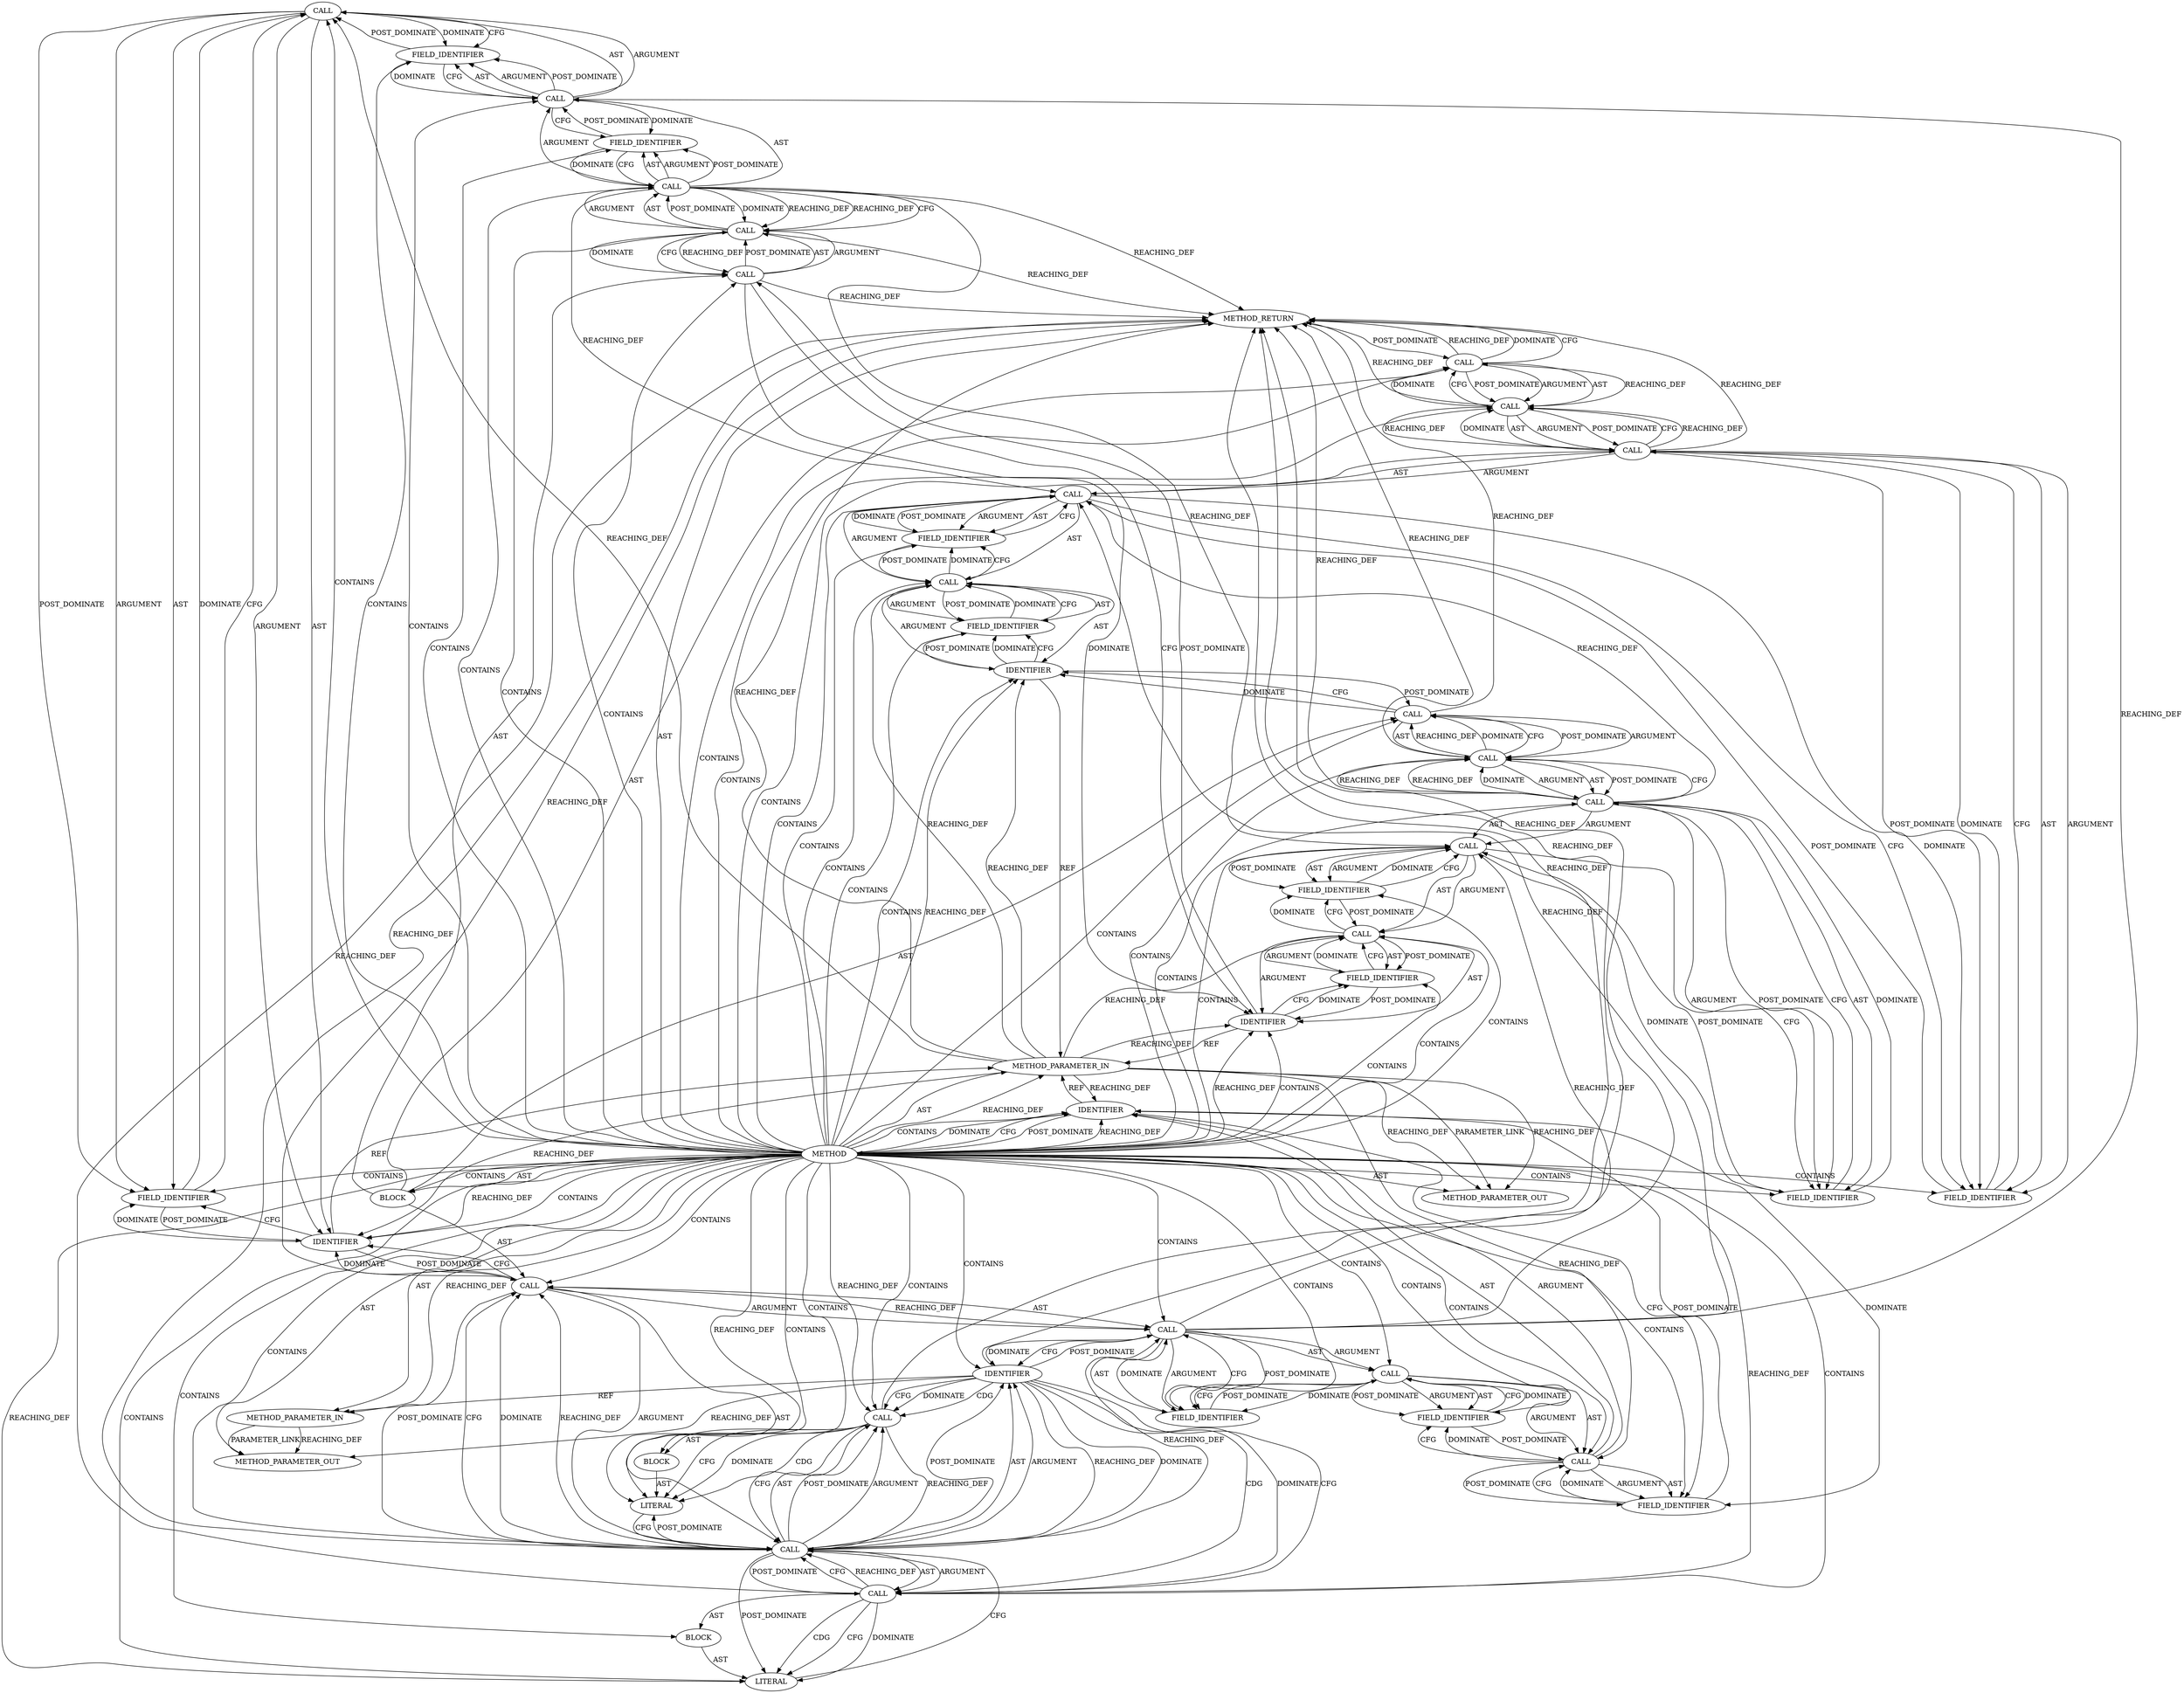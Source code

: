 digraph {
  1680 [label=CALL ORDER=1 ARGUMENT_INDEX=1 CODE="con->v2" COLUMN_NUMBER=16 METHOD_FULL_NAME="<operator>.indirectFieldAccess" LINE_NUMBER=556 TYPE_FULL_NAME="<empty>" DISPATCH_TYPE="STATIC_DISPATCH" SIGNATURE="" NAME="<operator>.indirectFieldAccess"]
  1672 [label=LITERAL ORDER=1 ARGUMENT_INDEX=1 CODE="0x1" COLUMN_NUMBER=43 LINE_NUMBER=554 TYPE_FULL_NAME="int"]
  1701 [label=FIELD_IDENTIFIER ORDER=2 ARGUMENT_INDEX=2 CODE="out_epil" COLUMN_NUMBER=16 LINE_NUMBER=558 CANONICAL_NAME="out_epil"]
  1670 [label=CALL ORDER=2 ARGUMENT_INDEX=2 CODE="FRAME_LATE_STATUS_ABORTED" COLUMN_NUMBER=43 METHOD_FULL_NAME="file_code_old-a282a2f-decode_preamble-524.c:51:51:FRAME_LATE_STATUS_ABORTED:0" LINE_NUMBER=554 TYPE_FULL_NAME="int" DISPATCH_TYPE="INLINED" SIGNATURE="" NAME="FRAME_LATE_STATUS_ABORTED"]
  1676 [label=CALL ORDER=2 ARGUMENT_INDEX=-1 CODE="cpu_to_le32s(&con->v2.out_epil.front_crc)" COLUMN_NUMBER=2 METHOD_FULL_NAME="cpu_to_le32s" LINE_NUMBER=556 TYPE_FULL_NAME="<empty>" DISPATCH_TYPE="STATIC_DISPATCH" SIGNATURE="" NAME="cpu_to_le32s"]
  1659 [label=BLOCK ORDER=3 ARGUMENT_INDEX=-1 CODE="{
	con->v2.out_epil.late_status = aborted ? FRAME_LATE_STATUS_ABORTED :
						 FRAME_LATE_STATUS_COMPLETE;
	cpu_to_le32s(&con->v2.out_epil.front_crc);
	cpu_to_le32s(&con->v2.out_epil.middle_crc);
	cpu_to_le32s(&con->v2.out_epil.data_crc);
}" COLUMN_NUMBER=1 LINE_NUMBER=553 TYPE_FULL_NAME="void"]
  1685 [label=CALL ORDER=3 ARGUMENT_INDEX=-1 CODE="cpu_to_le32s(&con->v2.out_epil.middle_crc)" COLUMN_NUMBER=2 METHOD_FULL_NAME="cpu_to_le32s" LINE_NUMBER=557 TYPE_FULL_NAME="<empty>" DISPATCH_TYPE="STATIC_DISPATCH" SIGNATURE="" NAME="cpu_to_le32s"]
  1661 [label=CALL ORDER=1 ARGUMENT_INDEX=1 CODE="con->v2.out_epil.late_status" COLUMN_NUMBER=2 METHOD_FULL_NAME="<operator>.fieldAccess" LINE_NUMBER=554 TYPE_FULL_NAME="<empty>" DISPATCH_TYPE="STATIC_DISPATCH" SIGNATURE="" NAME="<operator>.fieldAccess"]
  1678 [label=CALL ORDER=1 ARGUMENT_INDEX=1 CODE="con->v2.out_epil.front_crc" COLUMN_NUMBER=16 METHOD_FULL_NAME="<operator>.fieldAccess" LINE_NUMBER=556 TYPE_FULL_NAME="<empty>" DISPATCH_TYPE="STATIC_DISPATCH" SIGNATURE="" NAME="<operator>.fieldAccess"]
  1656 [label=METHOD COLUMN_NUMBER=1 LINE_NUMBER=552 COLUMN_NUMBER_END=42 IS_EXTERNAL=false SIGNATURE="void encode_epilogue_plain (ceph_connection*,bool)" NAME="encode_epilogue_plain" AST_PARENT_TYPE="TYPE_DECL" AST_PARENT_FULL_NAME="file_code_old-a282a2f-decode_preamble-524.c:<global>" ORDER=37 CODE="static void encode_epilogue_plain(struct ceph_connection *con, bool aborted)
{
	con->v2.out_epil.late_status = aborted ? FRAME_LATE_STATUS_ABORTED :
						 FRAME_LATE_STATUS_COMPLETE;
	cpu_to_le32s(&con->v2.out_epil.front_crc);
	cpu_to_le32s(&con->v2.out_epil.middle_crc);
	cpu_to_le32s(&con->v2.out_epil.data_crc);
}" FULL_NAME="encode_epilogue_plain" LINE_NUMBER_END=554 FILENAME="file_code_old-a282a2f-decode_preamble-524.c"]
  1679 [label=CALL ORDER=1 ARGUMENT_INDEX=1 CODE="con->v2.out_epil" COLUMN_NUMBER=16 METHOD_FULL_NAME="<operator>.fieldAccess" LINE_NUMBER=556 TYPE_FULL_NAME="<empty>" DISPATCH_TYPE="STATIC_DISPATCH" SIGNATURE="" NAME="<operator>.fieldAccess"]
  1683 [label=FIELD_IDENTIFIER ORDER=2 ARGUMENT_INDEX=2 CODE="out_epil" COLUMN_NUMBER=16 LINE_NUMBER=556 CANONICAL_NAME="out_epil"]
  1658 [label=METHOD_PARAMETER_IN ORDER=2 CODE="bool aborted" IS_VARIADIC=false COLUMN_NUMBER=64 LINE_NUMBER=552 TYPE_FULL_NAME="bool" EVALUATION_STRATEGY="BY_VALUE" INDEX=2 NAME="aborted"]
  1674 [label=BLOCK ORDER=1 ARGUMENT_INDEX=1 CODE="<empty>" TYPE_FULL_NAME="void"]
  1694 [label=CALL ORDER=4 ARGUMENT_INDEX=-1 CODE="cpu_to_le32s(&con->v2.out_epil.data_crc)" COLUMN_NUMBER=2 METHOD_FULL_NAME="cpu_to_le32s" LINE_NUMBER=558 TYPE_FULL_NAME="<empty>" DISPATCH_TYPE="STATIC_DISPATCH" SIGNATURE="" NAME="cpu_to_le32s"]
  1703 [label=METHOD_RETURN ORDER=4 CODE="RET" COLUMN_NUMBER=1 LINE_NUMBER=552 TYPE_FULL_NAME="void" EVALUATION_STRATEGY="BY_VALUE"]
  1673 [label=CALL ORDER=3 ARGUMENT_INDEX=3 CODE="FRAME_LATE_STATUS_COMPLETE" COLUMN_NUMBER=8 METHOD_FULL_NAME="file_code_old-a282a2f-decode_preamble-524.c:52:52:FRAME_LATE_STATUS_COMPLETE:0" LINE_NUMBER=555 TYPE_FULL_NAME="int" DISPATCH_TYPE="INLINED" SIGNATURE="" NAME="FRAME_LATE_STATUS_COMPLETE"]
  1691 [label=FIELD_IDENTIFIER ORDER=2 ARGUMENT_INDEX=2 CODE="v2" COLUMN_NUMBER=16 LINE_NUMBER=557 CANONICAL_NAME="v2"]
  1666 [label=FIELD_IDENTIFIER ORDER=2 ARGUMENT_INDEX=2 CODE="out_epil" COLUMN_NUMBER=2 LINE_NUMBER=554 CANONICAL_NAME="out_epil"]
  1657 [label=METHOD_PARAMETER_IN ORDER=1 CODE="struct ceph_connection *con" IS_VARIADIC=false COLUMN_NUMBER=35 LINE_NUMBER=552 TYPE_FULL_NAME="ceph_connection*" EVALUATION_STRATEGY="BY_VALUE" INDEX=1 NAME="con"]
  1695 [label=CALL ORDER=1 ARGUMENT_INDEX=1 CODE="&con->v2.out_epil.data_crc" COLUMN_NUMBER=15 METHOD_FULL_NAME="<operator>.addressOf" LINE_NUMBER=558 TYPE_FULL_NAME="<empty>" DISPATCH_TYPE="STATIC_DISPATCH" SIGNATURE="" NAME="<operator>.addressOf"]
  1702 [label=FIELD_IDENTIFIER ORDER=2 ARGUMENT_INDEX=2 CODE="data_crc" COLUMN_NUMBER=16 LINE_NUMBER=558 CANONICAL_NAME="data_crc"]
  1660 [label=CALL ORDER=1 ARGUMENT_INDEX=-1 CODE="con->v2.out_epil.late_status = aborted ? FRAME_LATE_STATUS_ABORTED :
						 FRAME_LATE_STATUS_COMPLETE" COLUMN_NUMBER=2 METHOD_FULL_NAME="<operator>.assignment" LINE_NUMBER=554 TYPE_FULL_NAME="<empty>" DISPATCH_TYPE="STATIC_DISPATCH" SIGNATURE="" NAME="<operator>.assignment"]
  1696 [label=CALL ORDER=1 ARGUMENT_INDEX=1 CODE="con->v2.out_epil.data_crc" COLUMN_NUMBER=16 METHOD_FULL_NAME="<operator>.fieldAccess" LINE_NUMBER=558 TYPE_FULL_NAME="<empty>" DISPATCH_TYPE="STATIC_DISPATCH" SIGNATURE="" NAME="<operator>.fieldAccess"]
  1681 [label=IDENTIFIER ORDER=1 ARGUMENT_INDEX=1 CODE="con" COLUMN_NUMBER=16 LINE_NUMBER=556 TYPE_FULL_NAME="ceph_connection*" NAME="con"]
  1665 [label=FIELD_IDENTIFIER ORDER=2 ARGUMENT_INDEX=2 CODE="v2" COLUMN_NUMBER=2 LINE_NUMBER=554 CANONICAL_NAME="v2"]
  1690 [label=IDENTIFIER ORDER=1 ARGUMENT_INDEX=1 CODE="con" COLUMN_NUMBER=16 LINE_NUMBER=557 TYPE_FULL_NAME="ceph_connection*" NAME="con"]
  1687 [label=CALL ORDER=1 ARGUMENT_INDEX=1 CODE="con->v2.out_epil.middle_crc" COLUMN_NUMBER=16 METHOD_FULL_NAME="<operator>.fieldAccess" LINE_NUMBER=557 TYPE_FULL_NAME="<empty>" DISPATCH_TYPE="STATIC_DISPATCH" SIGNATURE="" NAME="<operator>.fieldAccess"]
  1671 [label=BLOCK ORDER=1 ARGUMENT_INDEX=1 CODE="<empty>" TYPE_FULL_NAME="void"]
  1693 [label=FIELD_IDENTIFIER ORDER=2 ARGUMENT_INDEX=2 CODE="middle_crc" COLUMN_NUMBER=16 LINE_NUMBER=557 CANONICAL_NAME="middle_crc"]
  1669 [label=IDENTIFIER ORDER=1 ARGUMENT_INDEX=1 CODE="aborted" COLUMN_NUMBER=33 LINE_NUMBER=554 TYPE_FULL_NAME="bool" NAME="aborted"]
  1675 [label=LITERAL ORDER=1 ARGUMENT_INDEX=1 CODE="0xe" COLUMN_NUMBER=8 LINE_NUMBER=555 TYPE_FULL_NAME="int"]
  13049 [label=METHOD_PARAMETER_OUT ORDER=2 CODE="bool aborted" IS_VARIADIC=false COLUMN_NUMBER=64 LINE_NUMBER=552 TYPE_FULL_NAME="bool" EVALUATION_STRATEGY="BY_VALUE" INDEX=2 NAME="aborted"]
  1698 [label=CALL ORDER=1 ARGUMENT_INDEX=1 CODE="con->v2" COLUMN_NUMBER=16 METHOD_FULL_NAME="<operator>.indirectFieldAccess" LINE_NUMBER=558 TYPE_FULL_NAME="<empty>" DISPATCH_TYPE="STATIC_DISPATCH" SIGNATURE="" NAME="<operator>.indirectFieldAccess"]
  1667 [label=FIELD_IDENTIFIER ORDER=2 ARGUMENT_INDEX=2 CODE="late_status" COLUMN_NUMBER=2 LINE_NUMBER=554 CANONICAL_NAME="late_status"]
  1686 [label=CALL ORDER=1 ARGUMENT_INDEX=1 CODE="&con->v2.out_epil.middle_crc" COLUMN_NUMBER=15 METHOD_FULL_NAME="<operator>.addressOf" LINE_NUMBER=557 TYPE_FULL_NAME="<empty>" DISPATCH_TYPE="STATIC_DISPATCH" SIGNATURE="" NAME="<operator>.addressOf"]
  1663 [label=CALL ORDER=1 ARGUMENT_INDEX=1 CODE="con->v2" COLUMN_NUMBER=2 METHOD_FULL_NAME="<operator>.indirectFieldAccess" LINE_NUMBER=554 TYPE_FULL_NAME="<empty>" DISPATCH_TYPE="STATIC_DISPATCH" SIGNATURE="" NAME="<operator>.indirectFieldAccess"]
  1692 [label=FIELD_IDENTIFIER ORDER=2 ARGUMENT_INDEX=2 CODE="out_epil" COLUMN_NUMBER=16 LINE_NUMBER=557 CANONICAL_NAME="out_epil"]
  1699 [label=IDENTIFIER ORDER=1 ARGUMENT_INDEX=1 CODE="con" COLUMN_NUMBER=16 LINE_NUMBER=558 TYPE_FULL_NAME="ceph_connection*" NAME="con"]
  1697 [label=CALL ORDER=1 ARGUMENT_INDEX=1 CODE="con->v2.out_epil" COLUMN_NUMBER=16 METHOD_FULL_NAME="<operator>.fieldAccess" LINE_NUMBER=558 TYPE_FULL_NAME="<empty>" DISPATCH_TYPE="STATIC_DISPATCH" SIGNATURE="" NAME="<operator>.fieldAccess"]
  1689 [label=CALL ORDER=1 ARGUMENT_INDEX=1 CODE="con->v2" COLUMN_NUMBER=16 METHOD_FULL_NAME="<operator>.indirectFieldAccess" LINE_NUMBER=557 TYPE_FULL_NAME="<empty>" DISPATCH_TYPE="STATIC_DISPATCH" SIGNATURE="" NAME="<operator>.indirectFieldAccess"]
  13048 [label=METHOD_PARAMETER_OUT ORDER=1 CODE="struct ceph_connection *con" IS_VARIADIC=false COLUMN_NUMBER=35 LINE_NUMBER=552 TYPE_FULL_NAME="ceph_connection*" EVALUATION_STRATEGY="BY_VALUE" INDEX=1 NAME="con"]
  1668 [label=CALL ORDER=2 ARGUMENT_INDEX=2 CODE="aborted ? FRAME_LATE_STATUS_ABORTED :
						 FRAME_LATE_STATUS_COMPLETE" COLUMN_NUMBER=33 METHOD_FULL_NAME="<operator>.conditional" LINE_NUMBER=554 TYPE_FULL_NAME="<empty>" DISPATCH_TYPE="STATIC_DISPATCH" SIGNATURE="" NAME="<operator>.conditional"]
  1662 [label=CALL ORDER=1 ARGUMENT_INDEX=1 CODE="con->v2.out_epil" COLUMN_NUMBER=2 METHOD_FULL_NAME="<operator>.fieldAccess" LINE_NUMBER=554 TYPE_FULL_NAME="<empty>" DISPATCH_TYPE="STATIC_DISPATCH" SIGNATURE="" NAME="<operator>.fieldAccess"]
  1688 [label=CALL ORDER=1 ARGUMENT_INDEX=1 CODE="con->v2.out_epil" COLUMN_NUMBER=16 METHOD_FULL_NAME="<operator>.fieldAccess" LINE_NUMBER=557 TYPE_FULL_NAME="<empty>" DISPATCH_TYPE="STATIC_DISPATCH" SIGNATURE="" NAME="<operator>.fieldAccess"]
  1684 [label=FIELD_IDENTIFIER ORDER=2 ARGUMENT_INDEX=2 CODE="front_crc" COLUMN_NUMBER=16 LINE_NUMBER=556 CANONICAL_NAME="front_crc"]
  1664 [label=IDENTIFIER ORDER=1 ARGUMENT_INDEX=1 CODE="con" COLUMN_NUMBER=2 LINE_NUMBER=554 TYPE_FULL_NAME="ceph_connection*" NAME="con"]
  1700 [label=FIELD_IDENTIFIER ORDER=2 ARGUMENT_INDEX=2 CODE="v2" COLUMN_NUMBER=16 LINE_NUMBER=558 CANONICAL_NAME="v2"]
  1682 [label=FIELD_IDENTIFIER ORDER=2 ARGUMENT_INDEX=2 CODE="v2" COLUMN_NUMBER=16 LINE_NUMBER=556 CANONICAL_NAME="v2"]
  1677 [label=CALL ORDER=1 ARGUMENT_INDEX=1 CODE="&con->v2.out_epil.front_crc" COLUMN_NUMBER=15 METHOD_FULL_NAME="<operator>.addressOf" LINE_NUMBER=556 TYPE_FULL_NAME="<empty>" DISPATCH_TYPE="STATIC_DISPATCH" SIGNATURE="" NAME="<operator>.addressOf"]
  1662 -> 1666 [label=POST_DOMINATE ]
  1678 -> 1688 [label=REACHING_DEF VARIABLE="con->v2.out_epil.front_crc"]
  1695 -> 1696 [label=AST ]
  1668 -> 1669 [label=POST_DOMINATE ]
  1663 -> 1666 [label=CFG ]
  1701 -> 1697 [label=CFG ]
  1684 -> 1679 [label=POST_DOMINATE ]
  1656 -> 1666 [label=CONTAINS ]
  1686 -> 1685 [label=REACHING_DEF VARIABLE="&con->v2.out_epil.middle_crc"]
  1663 -> 1665 [label=ARGUMENT ]
  1697 -> 1702 [label=DOMINATE ]
  1676 -> 1677 [label=POST_DOMINATE ]
  1669 -> 1668 [label=REACHING_DEF VARIABLE="aborted"]
  1656 -> 1672 [label=REACHING_DEF VARIABLE=""]
  1661 -> 1667 [label=POST_DOMINATE ]
  1662 -> 1666 [label=ARGUMENT ]
  1656 -> 1681 [label=CONTAINS ]
  1663 -> 1664 [label=AST ]
  1681 -> 1660 [label=POST_DOMINATE ]
  1669 -> 1670 [label=CFG ]
  1663 -> 1664 [label=ARGUMENT ]
  1665 -> 1663 [label=CFG ]
  1657 -> 1690 [label=REACHING_DEF VARIABLE="con"]
  1656 -> 1659 [label=CONTAINS ]
  1698 -> 1700 [label=AST ]
  1678 -> 1677 [label=DOMINATE ]
  1657 -> 1680 [label=REACHING_DEF VARIABLE="con"]
  1668 -> 1660 [label=CFG ]
  1656 -> 1664 [label=REACHING_DEF VARIABLE=""]
  1683 -> 1680 [label=POST_DOMINATE ]
  1656 -> 1688 [label=CONTAINS ]
  1696 -> 1702 [label=AST ]
  1656 -> 1692 [label=CONTAINS ]
  1656 -> 1665 [label=CONTAINS ]
  1677 -> 1676 [label=DOMINATE ]
  1688 -> 1692 [label=POST_DOMINATE ]
  1669 -> 1703 [label=REACHING_DEF VARIABLE="aborted"]
  1668 -> 1669 [label=AST ]
  1657 -> 13048 [label=REACHING_DEF VARIABLE="con"]
  1657 -> 13048 [label=REACHING_DEF VARIABLE="con"]
  1656 -> 1694 [label=CONTAINS ]
  1656 -> 1657 [label=REACHING_DEF VARIABLE=""]
  1698 -> 1701 [label=DOMINATE ]
  1656 -> 1702 [label=CONTAINS ]
  1656 -> 1673 [label=REACHING_DEF VARIABLE=""]
  1656 -> 1679 [label=CONTAINS ]
  1677 -> 1703 [label=REACHING_DEF VARIABLE="&con->v2.out_epil.front_crc"]
  1687 -> 1703 [label=REACHING_DEF VARIABLE="con->v2.out_epil.middle_crc"]
  1656 -> 1683 [label=CONTAINS ]
  1685 -> 1686 [label=POST_DOMINATE ]
  1656 -> 1698 [label=CONTAINS ]
  1676 -> 1677 [label=AST ]
  1666 -> 1662 [label=CFG ]
  1673 -> 1703 [label=REACHING_DEF VARIABLE="FRAME_LATE_STATUS_COMPLETE"]
  1687 -> 1697 [label=REACHING_DEF VARIABLE="con->v2.out_epil.middle_crc"]
  1656 -> 1668 [label=CONTAINS ]
  1687 -> 1686 [label=CFG ]
  1699 -> 1700 [label=DOMINATE ]
  1656 -> 1671 [label=CONTAINS ]
  1656 -> 13049 [label=AST ]
  1699 -> 1657 [label=REF ]
  1665 -> 1663 [label=DOMINATE ]
  1656 -> 1700 [label=CONTAINS ]
  1684 -> 1678 [label=CFG ]
  1683 -> 1679 [label=DOMINATE ]
  1686 -> 1685 [label=DOMINATE ]
  1703 -> 1694 [label=POST_DOMINATE ]
  1663 -> 1665 [label=AST ]
  1681 -> 1657 [label=REF ]
  1656 -> 1674 [label=CONTAINS ]
  1668 -> 1673 [label=POST_DOMINATE ]
  1689 -> 1692 [label=DOMINATE ]
  1660 -> 1668 [label=ARGUMENT ]
  1674 -> 1675 [label=AST ]
  1656 -> 13048 [label=AST ]
  1678 -> 1679 [label=AST ]
  1667 -> 1661 [label=CFG ]
  1668 -> 1673 [label=AST ]
  1670 -> 1672 [label=CDG ]
  1694 -> 1695 [label=POST_DOMINATE ]
  1682 -> 1681 [label=POST_DOMINATE ]
  1667 -> 1662 [label=POST_DOMINATE ]
  1673 -> 1675 [label=DOMINATE ]
  1688 -> 1692 [label=AST ]
  1658 -> 13049 [label=PARAMETER_LINK ]
  1695 -> 1696 [label=ARGUMENT ]
  1661 -> 1662 [label=AST ]
  1685 -> 1686 [label=ARGUMENT ]
  1691 -> 1689 [label=DOMINATE ]
  1692 -> 1688 [label=DOMINATE ]
  1657 -> 1663 [label=REACHING_DEF VARIABLE="con"]
  1656 -> 1699 [label=REACHING_DEF VARIABLE=""]
  1657 -> 1703 [label=REACHING_DEF VARIABLE="con"]
  1668 -> 1675 [label=POST_DOMINATE ]
  1687 -> 1693 [label=AST ]
  1696 -> 1697 [label=ARGUMENT ]
  1696 -> 1695 [label=CFG ]
  1656 -> 1658 [label=REACHING_DEF VARIABLE=""]
  1656 -> 1675 [label=REACHING_DEF VARIABLE=""]
  1678 -> 1677 [label=REACHING_DEF VARIABLE="con->v2.out_epil.front_crc"]
  1678 -> 1677 [label=REACHING_DEF VARIABLE="con->v2.out_epil.front_crc"]
  1661 -> 1669 [label=DOMINATE ]
  1678 -> 1697 [label=REACHING_DEF VARIABLE="con->v2.out_epil.front_crc"]
  1678 -> 1677 [label=CFG ]
  1656 -> 1661 [label=CONTAINS ]
  1699 -> 1685 [label=POST_DOMINATE ]
  1669 -> 1668 [label=DOMINATE ]
  1687 -> 1693 [label=ARGUMENT ]
  1686 -> 1685 [label=CFG ]
  1685 -> 1699 [label=DOMINATE ]
  1671 -> 1672 [label=AST ]
  1702 -> 1697 [label=POST_DOMINATE ]
  1670 -> 1672 [label=CFG ]
  1685 -> 1686 [label=AST ]
  1696 -> 1695 [label=REACHING_DEF VARIABLE="con->v2.out_epil.data_crc"]
  1696 -> 1695 [label=REACHING_DEF VARIABLE="con->v2.out_epil.data_crc"]
  1687 -> 1686 [label=REACHING_DEF VARIABLE="con->v2.out_epil.middle_crc"]
  1687 -> 1686 [label=REACHING_DEF VARIABLE="con->v2.out_epil.middle_crc"]
  1688 -> 1689 [label=ARGUMENT ]
  1687 -> 1688 [label=AST ]
  1656 -> 1664 [label=CONTAINS ]
  1680 -> 1683 [label=DOMINATE ]
  1678 -> 1703 [label=REACHING_DEF VARIABLE="con->v2.out_epil.front_crc"]
  1662 -> 1663 [label=ARGUMENT ]
  1690 -> 1676 [label=POST_DOMINATE ]
  1673 -> 1675 [label=CDG ]
  1694 -> 1703 [label=REACHING_DEF VARIABLE="cpu_to_le32s(&con->v2.out_epil.data_crc)"]
  1670 -> 1703 [label=REACHING_DEF VARIABLE="FRAME_LATE_STATUS_ABORTED"]
  1694 -> 1703 [label=DOMINATE ]
  1689 -> 1691 [label=ARGUMENT ]
  1701 -> 1698 [label=POST_DOMINATE ]
  1660 -> 1668 [label=AST ]
  1693 -> 1687 [label=CFG ]
  1694 -> 1695 [label=ARGUMENT ]
  1669 -> 1673 [label=CDG ]
  1679 -> 1684 [label=DOMINATE ]
  1656 -> 1703 [label=AST ]
  1656 -> 1670 [label=REACHING_DEF VARIABLE=""]
  1698 -> 1700 [label=ARGUMENT ]
  1702 -> 1696 [label=DOMINATE ]
  1682 -> 1680 [label=DOMINATE ]
  1692 -> 1688 [label=CFG ]
  1698 -> 1701 [label=CFG ]
  1656 -> 1685 [label=CONTAINS ]
  1656 -> 1682 [label=CONTAINS ]
  1679 -> 1683 [label=AST ]
  1663 -> 1665 [label=POST_DOMINATE ]
  1664 -> 1657 [label=REF ]
  1656 -> 1681 [label=REACHING_DEF VARIABLE=""]
  1698 -> 1699 [label=AST ]
  1682 -> 1680 [label=CFG ]
  1677 -> 1678 [label=ARGUMENT ]
  1656 -> 1664 [label=DOMINATE ]
  1678 -> 1684 [label=AST ]
  1700 -> 1698 [label=DOMINATE ]
  1661 -> 1697 [label=REACHING_DEF VARIABLE="con->v2.out_epil.late_status"]
  1702 -> 1696 [label=CFG ]
  1694 -> 1703 [label=CFG ]
  1656 -> 1695 [label=CONTAINS ]
  1656 -> 1675 [label=CONTAINS ]
  1695 -> 1694 [label=REACHING_DEF VARIABLE="&con->v2.out_epil.data_crc"]
  1660 -> 1681 [label=CFG ]
  1670 -> 1672 [label=DOMINATE ]
  1660 -> 1703 [label=REACHING_DEF VARIABLE="con->v2.out_epil.late_status = aborted ? FRAME_LATE_STATUS_ABORTED :
						 FRAME_LATE_STATUS_COMPLETE"]
  1688 -> 1693 [label=DOMINATE ]
  1676 -> 1690 [label=DOMINATE ]
  1656 -> 1678 [label=CONTAINS ]
  1656 -> 1699 [label=CONTAINS ]
  1679 -> 1684 [label=CFG ]
  1656 -> 1686 [label=CONTAINS ]
  1665 -> 1664 [label=POST_DOMINATE ]
  1680 -> 1682 [label=POST_DOMINATE ]
  1677 -> 1678 [label=AST ]
  1663 -> 1666 [label=DOMINATE ]
  1698 -> 1699 [label=ARGUMENT ]
  1662 -> 1666 [label=AST ]
  1680 -> 1683 [label=CFG ]
  1689 -> 1691 [label=AST ]
  1657 -> 1681 [label=REACHING_DEF VARIABLE="con"]
  1679 -> 1683 [label=ARGUMENT ]
  1662 -> 1667 [label=CFG ]
  1656 -> 1662 [label=CONTAINS ]
  1695 -> 1694 [label=DOMINATE ]
  1699 -> 1700 [label=CFG ]
  1656 -> 1691 [label=CONTAINS ]
  1669 -> 1670 [label=DOMINATE ]
  1677 -> 1678 [label=POST_DOMINATE ]
  1693 -> 1687 [label=DOMINATE ]
  1685 -> 1703 [label=REACHING_DEF VARIABLE="cpu_to_le32s(&con->v2.out_epil.middle_crc)"]
  1695 -> 1703 [label=REACHING_DEF VARIABLE="&con->v2.out_epil.data_crc"]
  1679 -> 1680 [label=AST ]
  1680 -> 1682 [label=ARGUMENT ]
  1660 -> 1661 [label=AST ]
  1660 -> 1661 [label=ARGUMENT ]
  1686 -> 1687 [label=ARGUMENT ]
  1656 -> 1697 [label=CONTAINS ]
  1669 -> 1673 [label=DOMINATE ]
  1689 -> 1692 [label=CFG ]
  1668 -> 1669 [label=ARGUMENT ]
  1656 -> 1670 [label=CONTAINS ]
  1660 -> 1668 [label=POST_DOMINATE ]
  1668 -> 1673 [label=ARGUMENT ]
  1673 -> 1668 [label=CFG ]
  1695 -> 1696 [label=POST_DOMINATE ]
  1661 -> 1679 [label=REACHING_DEF VARIABLE="con->v2.out_epil.late_status"]
  1681 -> 1682 [label=CFG ]
  1669 -> 1658 [label=REF ]
  1669 -> 1670 [label=CDG ]
  1697 -> 1701 [label=POST_DOMINATE ]
  1688 -> 1693 [label=CFG ]
  1669 -> 13049 [label=REACHING_DEF VARIABLE="aborted"]
  1659 -> 1685 [label=AST ]
  1656 -> 1657 [label=AST ]
  1666 -> 1663 [label=POST_DOMINATE ]
  1692 -> 1689 [label=POST_DOMINATE ]
  1688 -> 1692 [label=ARGUMENT ]
  1668 -> 1670 [label=AST ]
  1696 -> 1695 [label=DOMINATE ]
  1691 -> 1689 [label=CFG ]
  1664 -> 1665 [label=CFG ]
  1669 -> 1673 [label=CFG ]
  1679 -> 1680 [label=ARGUMENT ]
  1668 -> 1660 [label=DOMINATE ]
  1687 -> 1686 [label=DOMINATE ]
  1657 -> 1689 [label=REACHING_DEF VARIABLE="con"]
  1662 -> 1663 [label=AST ]
  1694 -> 1695 [label=AST ]
  1656 -> 1690 [label=CONTAINS ]
  1690 -> 1691 [label=CFG ]
  1701 -> 1697 [label=DOMINATE ]
  1657 -> 13048 [label=PARAMETER_LINK ]
  1691 -> 1690 [label=POST_DOMINATE ]
  1668 -> 1661 [label=REACHING_DEF VARIABLE="aborted ? FRAME_LATE_STATUS_ABORTED :
						 FRAME_LATE_STATUS_COMPLETE"]
  1686 -> 1687 [label=POST_DOMINATE ]
  1690 -> 1657 [label=REF ]
  1661 -> 1703 [label=REACHING_DEF VARIABLE="con->v2.out_epil.late_status"]
  1687 -> 1688 [label=ARGUMENT ]
  1662 -> 1667 [label=DOMINATE ]
  1689 -> 1691 [label=POST_DOMINATE ]
  1668 -> 1670 [label=POST_DOMINATE ]
  1698 -> 1700 [label=POST_DOMINATE ]
  1658 -> 13049 [label=REACHING_DEF VARIABLE="aborted"]
  1656 -> 1689 [label=CONTAINS ]
  1680 -> 1681 [label=ARGUMENT ]
  1670 -> 1668 [label=REACHING_DEF VARIABLE="FRAME_LATE_STATUS_ABORTED"]
  1668 -> 1703 [label=REACHING_DEF VARIABLE="aborted ? FRAME_LATE_STATUS_ABORTED :
						 FRAME_LATE_STATUS_COMPLETE"]
  1689 -> 1690 [label=AST ]
  1668 -> 1672 [label=POST_DOMINATE ]
  1664 -> 1665 [label=DOMINATE ]
  1686 -> 1687 [label=AST ]
  1661 -> 1688 [label=REACHING_DEF VARIABLE="con->v2.out_epil.late_status"]
  1656 -> 1676 [label=CONTAINS ]
  1656 -> 1684 [label=CONTAINS ]
  1661 -> 1660 [label=REACHING_DEF VARIABLE="con->v2.out_epil.late_status"]
  1697 -> 1698 [label=ARGUMENT ]
  1681 -> 1682 [label=DOMINATE ]
  1676 -> 1690 [label=CFG ]
  1661 -> 1667 [label=AST ]
  1656 -> 1696 [label=CONTAINS ]
  1657 -> 1664 [label=REACHING_DEF VARIABLE="con"]
  1661 -> 1662 [label=ARGUMENT ]
  1673 -> 1674 [label=AST ]
  1697 -> 1701 [label=ARGUMENT ]
  1656 -> 1680 [label=CONTAINS ]
  1696 -> 1702 [label=ARGUMENT ]
  1661 -> 1669 [label=CFG ]
  1656 -> 1660 [label=CONTAINS ]
  1677 -> 1676 [label=REACHING_DEF VARIABLE="&con->v2.out_epil.front_crc"]
  1656 -> 1673 [label=CONTAINS ]
  1696 -> 1703 [label=REACHING_DEF VARIABLE="con->v2.out_epil.data_crc"]
  1677 -> 1676 [label=CFG ]
  1659 -> 1694 [label=AST ]
  1696 -> 1702 [label=POST_DOMINATE ]
  1664 -> 1656 [label=POST_DOMINATE ]
  1673 -> 1668 [label=REACHING_DEF VARIABLE="FRAME_LATE_STATUS_COMPLETE"]
  1683 -> 1679 [label=CFG ]
  1656 -> 1687 [label=CONTAINS ]
  1689 -> 1690 [label=ARGUMENT ]
  1675 -> 1668 [label=CFG ]
  1660 -> 1681 [label=DOMINATE ]
  1676 -> 1703 [label=REACHING_DEF VARIABLE="cpu_to_le32s(&con->v2.out_epil.front_crc)"]
  1659 -> 1676 [label=AST ]
  1688 -> 1689 [label=AST ]
  1678 -> 1684 [label=ARGUMENT ]
  1668 -> 1660 [label=REACHING_DEF VARIABLE="aborted ? FRAME_LATE_STATUS_ABORTED :
						 FRAME_LATE_STATUS_COMPLETE"]
  1680 -> 1682 [label=AST ]
  1690 -> 1691 [label=DOMINATE ]
  1676 -> 1677 [label=ARGUMENT ]
  1696 -> 1697 [label=AST ]
  1684 -> 1678 [label=DOMINATE ]
  1678 -> 1679 [label=ARGUMENT ]
  1685 -> 1699 [label=CFG ]
  1673 -> 1675 [label=CFG ]
  1656 -> 1663 [label=CONTAINS ]
  1656 -> 1701 [label=CONTAINS ]
  1656 -> 1690 [label=REACHING_DEF VARIABLE=""]
  1659 -> 1660 [label=AST ]
  1695 -> 1694 [label=CFG ]
  1666 -> 1662 [label=DOMINATE ]
  1656 -> 1658 [label=AST ]
  1656 -> 1669 [label=CONTAINS ]
  1700 -> 1699 [label=POST_DOMINATE ]
  1697 -> 1701 [label=AST ]
  1687 -> 1693 [label=POST_DOMINATE ]
  1693 -> 1688 [label=POST_DOMINATE ]
  1670 -> 1668 [label=CFG ]
  1686 -> 1703 [label=REACHING_DEF VARIABLE="&con->v2.out_epil.middle_crc"]
  1679 -> 1683 [label=POST_DOMINATE ]
  1656 -> 1672 [label=CONTAINS ]
  1700 -> 1698 [label=CFG ]
  1670 -> 1671 [label=AST ]
  1661 -> 1667 [label=ARGUMENT ]
  1669 -> 1661 [label=POST_DOMINATE ]
  1657 -> 1699 [label=REACHING_DEF VARIABLE="con"]
  1656 -> 1659 [label=AST ]
  1697 -> 1698 [label=AST ]
  1656 -> 1677 [label=CONTAINS ]
  1667 -> 1661 [label=DOMINATE ]
  1672 -> 1668 [label=CFG ]
  1657 -> 1698 [label=REACHING_DEF VARIABLE="con"]
  1668 -> 1670 [label=ARGUMENT ]
  1680 -> 1681 [label=AST ]
  1656 -> 1664 [label=CFG ]
  1697 -> 1702 [label=CFG ]
  1656 -> 1693 [label=CONTAINS ]
  1678 -> 1684 [label=POST_DOMINATE ]
  1656 -> 1667 [label=CONTAINS ]
}
